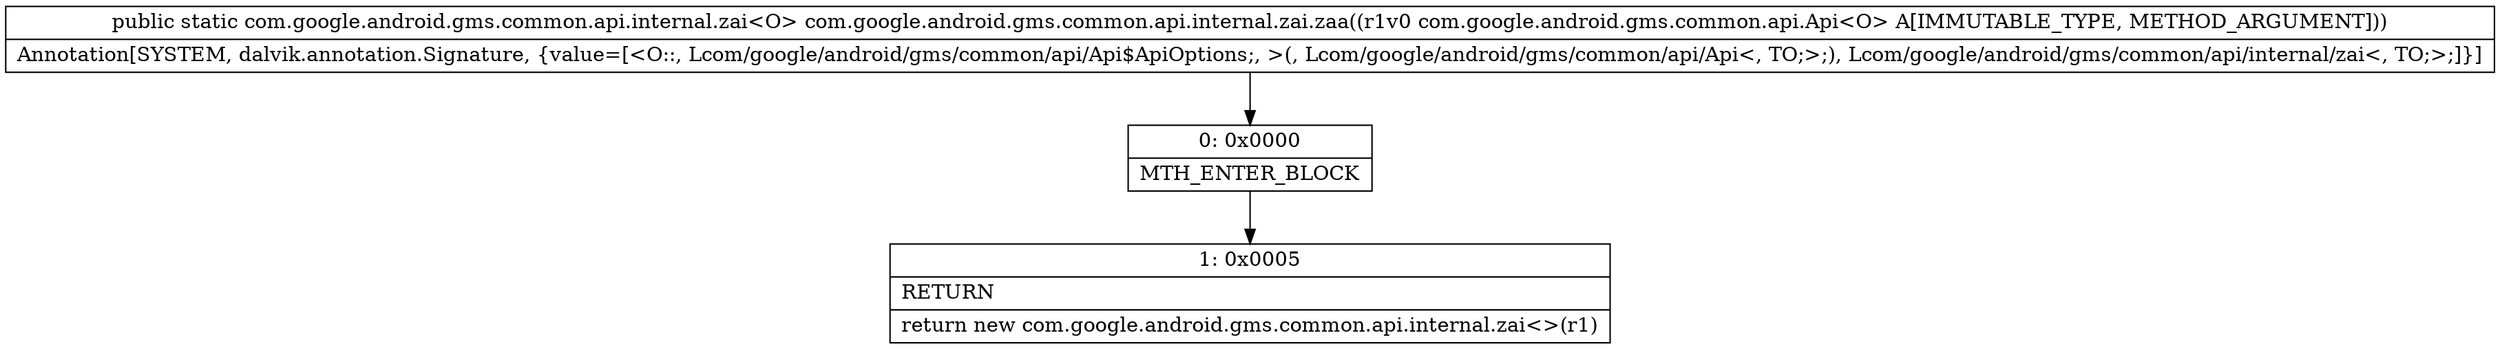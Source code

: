 digraph "CFG forcom.google.android.gms.common.api.internal.zai.zaa(Lcom\/google\/android\/gms\/common\/api\/Api;)Lcom\/google\/android\/gms\/common\/api\/internal\/zai;" {
Node_0 [shape=record,label="{0\:\ 0x0000|MTH_ENTER_BLOCK\l}"];
Node_1 [shape=record,label="{1\:\ 0x0005|RETURN\l|return new com.google.android.gms.common.api.internal.zai\<\>(r1)\l}"];
MethodNode[shape=record,label="{public static com.google.android.gms.common.api.internal.zai\<O\> com.google.android.gms.common.api.internal.zai.zaa((r1v0 com.google.android.gms.common.api.Api\<O\> A[IMMUTABLE_TYPE, METHOD_ARGUMENT]))  | Annotation[SYSTEM, dalvik.annotation.Signature, \{value=[\<O::, Lcom\/google\/android\/gms\/common\/api\/Api$ApiOptions;, \>(, Lcom\/google\/android\/gms\/common\/api\/Api\<, TO;\>;), Lcom\/google\/android\/gms\/common\/api\/internal\/zai\<, TO;\>;]\}]\l}"];
MethodNode -> Node_0;
Node_0 -> Node_1;
}

